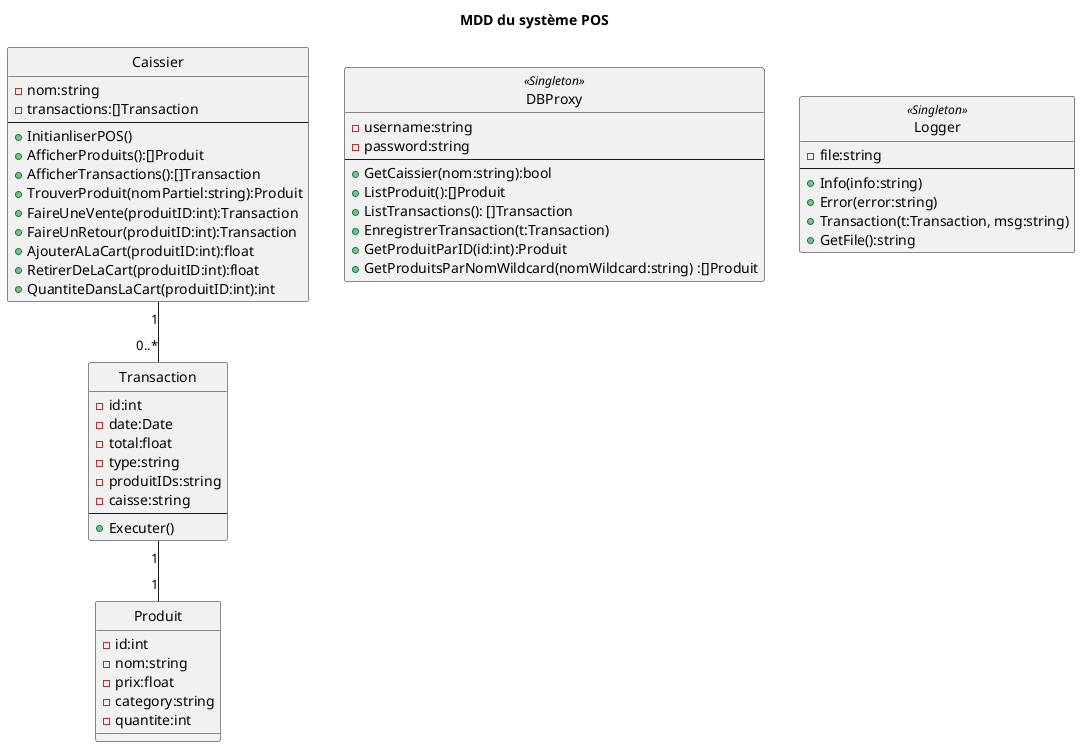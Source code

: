 @startuml
hide circle
title MDD du système POS
class Produit {
    - id:int
    - nom:string
    - prix:float
    - category:string
    - quantite:int
}
class DBProxy <<Singleton>>{
    - username:string
    - password:string
    --
    + GetCaissier(nom:string):bool
    + ListProduit():[]Produit
    + ListTransactions(): []Transaction
    + EnregistrerTransaction(t:Transaction)
    + GetProduitParID(id:int):Produit
    + GetProduitsParNomWildcard(nomWildcard:string) :[]Produit
}
class Transaction{
    - id:int
    - date:Date
    - total:float
    - type:string
    - produitIDs:string
    - caisse:string
    --
    + Executer()
}
class Logger <<Singleton>>{
    - file:string
    --
    + Info(info:string)
    + Error(error:string)
    + Transaction(t:Transaction, msg:string)
    + GetFile():string
}

class Caissier {
    - nom:string
    - transactions:[]Transaction
    --
    + InitianliserPOS()
    + AfficherProduits():[]Produit
    + AfficherTransactions():[]Transaction
    + TrouverProduit(nomPartiel:string):Produit
    + FaireUneVente(produitID:int):Transaction
    + FaireUnRetour(produitID:int):Transaction
    + AjouterALaCart(produitID:int):float
    + RetirerDeLaCart(produitID:int):float
    + QuantiteDansLaCart(produitID:int):int
}

Caissier "1" -- "0..*" Transaction
Transaction "1" -- "1" Produit

@enduml
